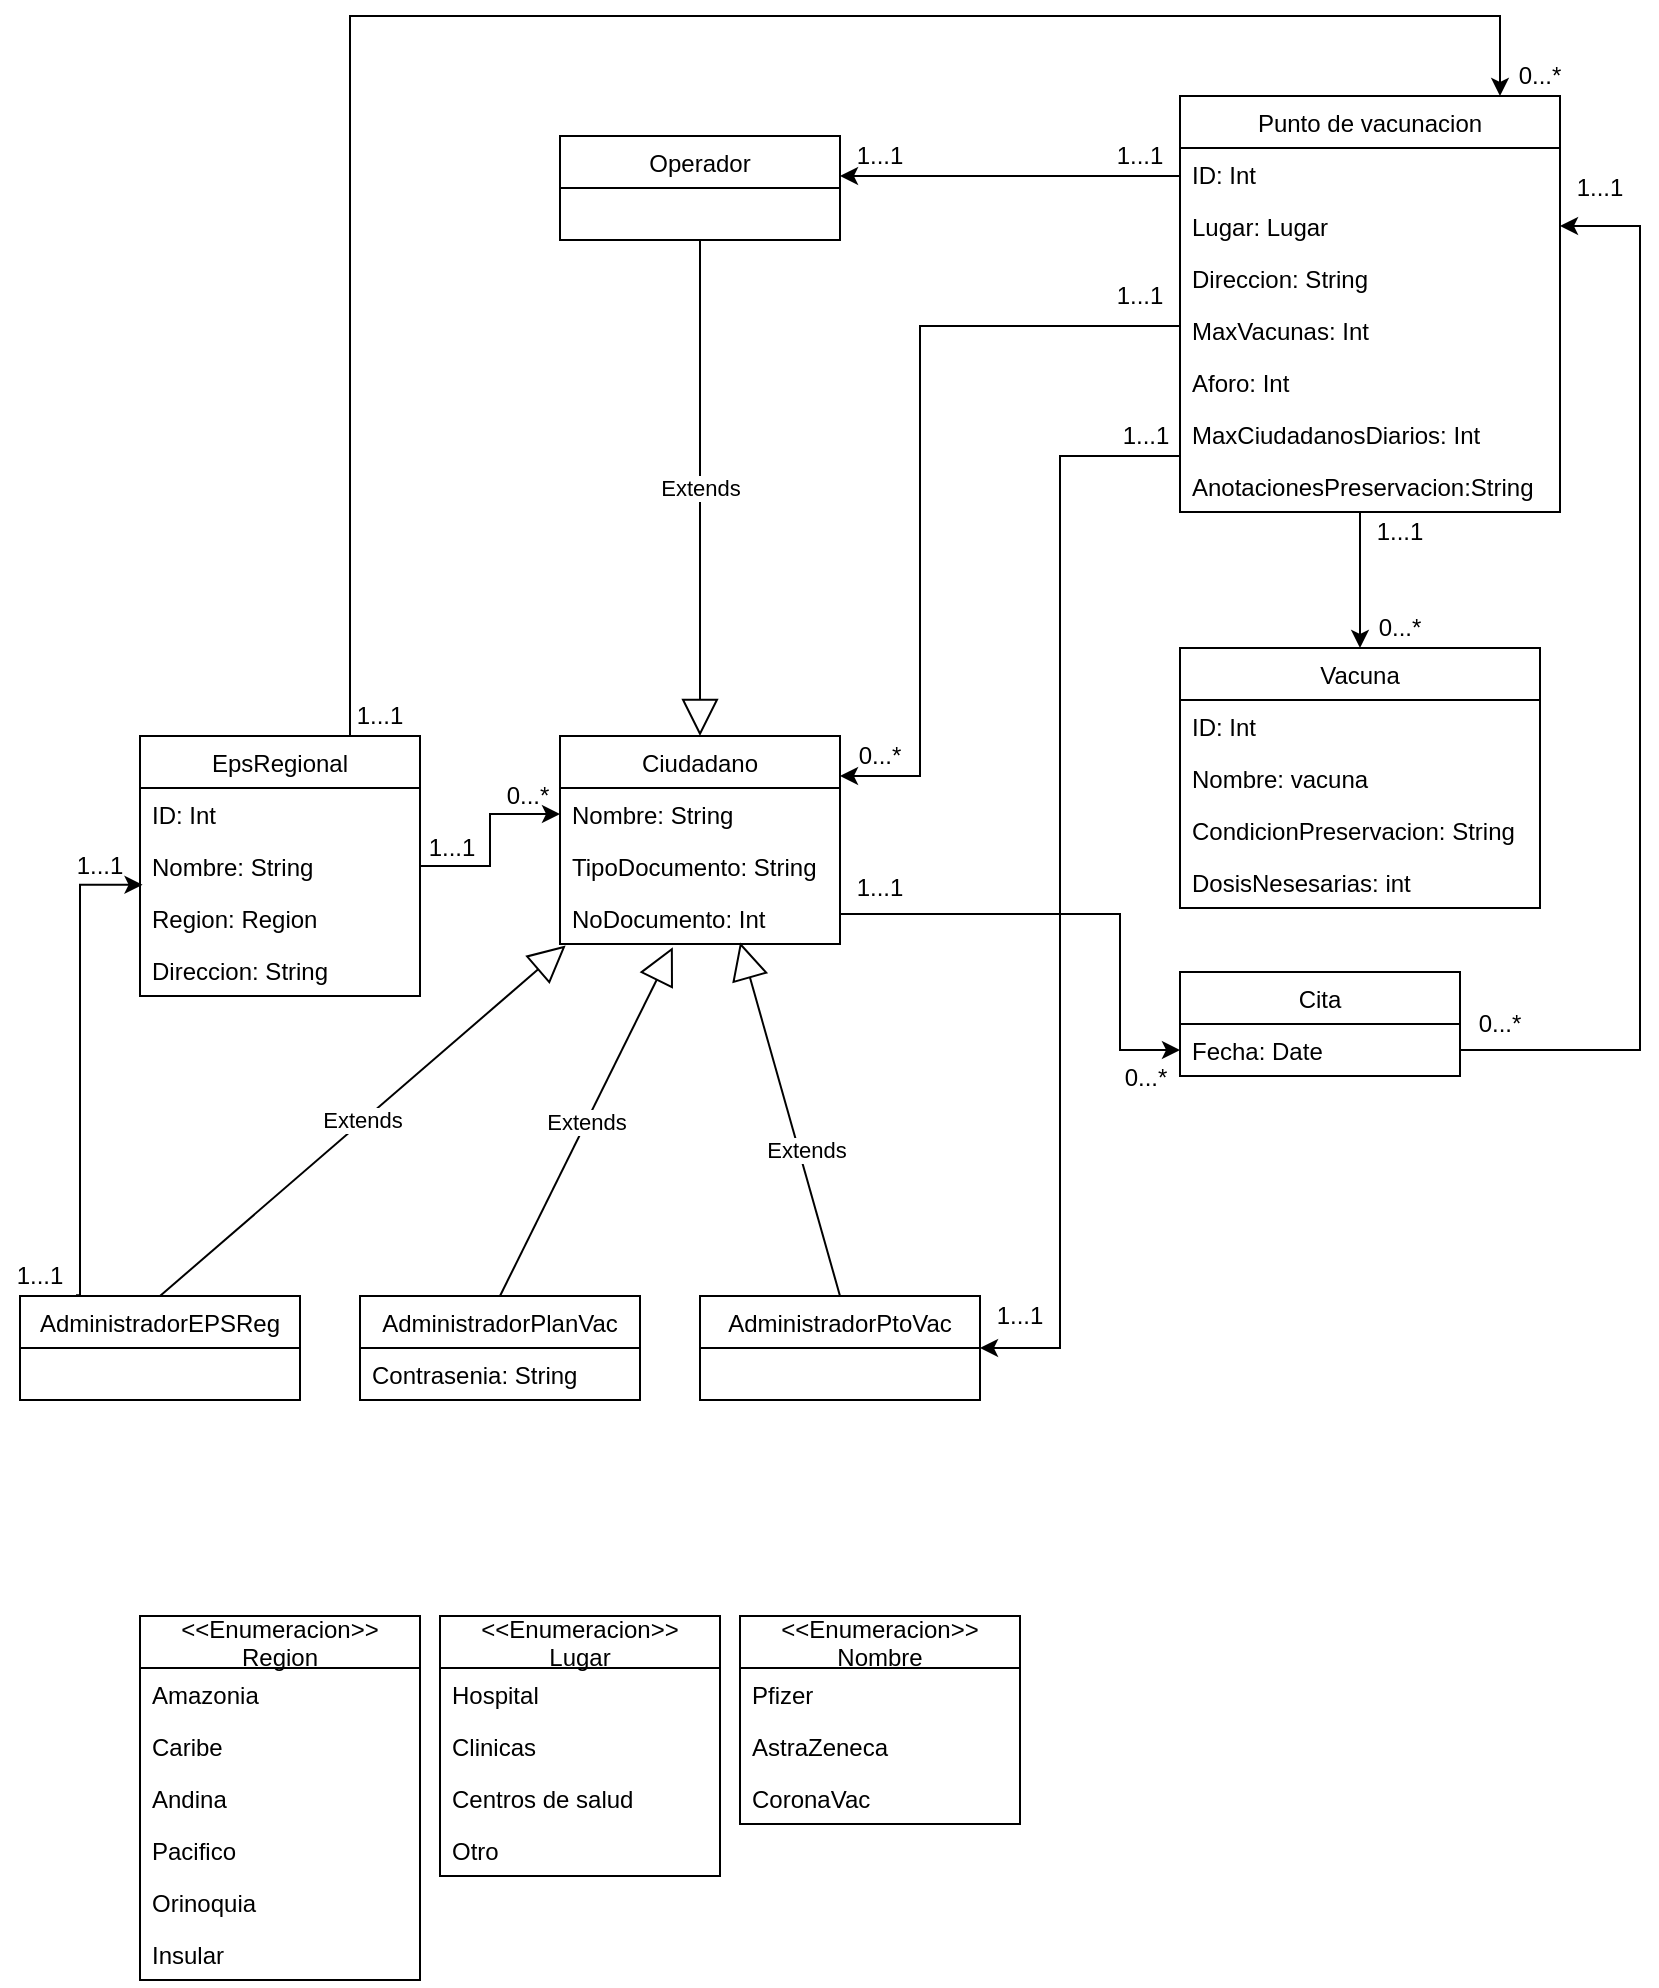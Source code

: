 <mxfile version="14.4.3" type="device"><diagram id="Utj_BHzjIjPsaNrAFF_P" name="Página-1"><mxGraphModel dx="1026" dy="1763" grid="1" gridSize="10" guides="1" tooltips="1" connect="1" arrows="1" fold="1" page="1" pageScale="1" pageWidth="827" pageHeight="1169" math="0" shadow="0"><root><mxCell id="0"/><mxCell id="1" parent="0"/><mxCell id="eYTltS9e0ojf7HYsj2jd-9" value="Ciudadano" style="swimlane;fontStyle=0;childLayout=stackLayout;horizontal=1;startSize=26;fillColor=none;horizontalStack=0;resizeParent=1;resizeParentMax=0;resizeLast=0;collapsible=1;marginBottom=0;" parent="1" vertex="1"><mxGeometry x="360" y="320" width="140" height="104" as="geometry"/></mxCell><mxCell id="eYTltS9e0ojf7HYsj2jd-10" value="Nombre: String" style="text;strokeColor=none;fillColor=none;align=left;verticalAlign=top;spacingLeft=4;spacingRight=4;overflow=hidden;rotatable=0;points=[[0,0.5],[1,0.5]];portConstraint=eastwest;" parent="eYTltS9e0ojf7HYsj2jd-9" vertex="1"><mxGeometry y="26" width="140" height="26" as="geometry"/></mxCell><mxCell id="eYTltS9e0ojf7HYsj2jd-11" value="TipoDocumento: String" style="text;strokeColor=none;fillColor=none;align=left;verticalAlign=top;spacingLeft=4;spacingRight=4;overflow=hidden;rotatable=0;points=[[0,0.5],[1,0.5]];portConstraint=eastwest;" parent="eYTltS9e0ojf7HYsj2jd-9" vertex="1"><mxGeometry y="52" width="140" height="26" as="geometry"/></mxCell><mxCell id="eYTltS9e0ojf7HYsj2jd-92" value="NoDocumento: Int" style="text;strokeColor=none;fillColor=none;align=left;verticalAlign=top;spacingLeft=4;spacingRight=4;overflow=hidden;rotatable=0;points=[[0,0.5],[1,0.5]];portConstraint=eastwest;" parent="eYTltS9e0ojf7HYsj2jd-9" vertex="1"><mxGeometry y="78" width="140" height="26" as="geometry"/></mxCell><mxCell id="eYTltS9e0ojf7HYsj2jd-13" value="Punto de vacunacion" style="swimlane;fontStyle=0;childLayout=stackLayout;horizontal=1;startSize=26;fillColor=none;horizontalStack=0;resizeParent=1;resizeParentMax=0;resizeLast=0;collapsible=1;marginBottom=0;" parent="1" vertex="1"><mxGeometry x="670" width="190" height="208" as="geometry"/></mxCell><mxCell id="AWba_yvAwQWxIe90KkcF-26" value="ID: Int" style="text;strokeColor=none;fillColor=none;align=left;verticalAlign=top;spacingLeft=4;spacingRight=4;overflow=hidden;rotatable=0;points=[[0,0.5],[1,0.5]];portConstraint=eastwest;" parent="eYTltS9e0ojf7HYsj2jd-13" vertex="1"><mxGeometry y="26" width="190" height="26" as="geometry"/></mxCell><mxCell id="eYTltS9e0ojf7HYsj2jd-14" value="Lugar: Lugar" style="text;strokeColor=none;fillColor=none;align=left;verticalAlign=top;spacingLeft=4;spacingRight=4;overflow=hidden;rotatable=0;points=[[0,0.5],[1,0.5]];portConstraint=eastwest;" parent="eYTltS9e0ojf7HYsj2jd-13" vertex="1"><mxGeometry y="52" width="190" height="26" as="geometry"/></mxCell><mxCell id="eYTltS9e0ojf7HYsj2jd-15" value="Direccion: String" style="text;strokeColor=none;fillColor=none;align=left;verticalAlign=top;spacingLeft=4;spacingRight=4;overflow=hidden;rotatable=0;points=[[0,0.5],[1,0.5]];portConstraint=eastwest;" parent="eYTltS9e0ojf7HYsj2jd-13" vertex="1"><mxGeometry y="78" width="190" height="26" as="geometry"/></mxCell><mxCell id="eYTltS9e0ojf7HYsj2jd-16" value="MaxVacunas: Int" style="text;strokeColor=none;fillColor=none;align=left;verticalAlign=top;spacingLeft=4;spacingRight=4;overflow=hidden;rotatable=0;points=[[0,0.5],[1,0.5]];portConstraint=eastwest;" parent="eYTltS9e0ojf7HYsj2jd-13" vertex="1"><mxGeometry y="104" width="190" height="26" as="geometry"/></mxCell><mxCell id="eYTltS9e0ojf7HYsj2jd-120" value="Aforo: Int" style="text;strokeColor=none;fillColor=none;align=left;verticalAlign=top;spacingLeft=4;spacingRight=4;overflow=hidden;rotatable=0;points=[[0,0.5],[1,0.5]];portConstraint=eastwest;" parent="eYTltS9e0ojf7HYsj2jd-13" vertex="1"><mxGeometry y="130" width="190" height="26" as="geometry"/></mxCell><mxCell id="eYTltS9e0ojf7HYsj2jd-123" value="MaxCiudadanosDiarios: Int" style="text;strokeColor=none;fillColor=none;align=left;verticalAlign=top;spacingLeft=4;spacingRight=4;overflow=hidden;rotatable=0;points=[[0,0.5],[1,0.5]];portConstraint=eastwest;" parent="eYTltS9e0ojf7HYsj2jd-13" vertex="1"><mxGeometry y="156" width="190" height="26" as="geometry"/></mxCell><mxCell id="eYTltS9e0ojf7HYsj2jd-122" value="AnotacionesPreservacion:String" style="text;strokeColor=none;fillColor=none;align=left;verticalAlign=top;spacingLeft=4;spacingRight=4;overflow=hidden;rotatable=0;points=[[0,0.5],[1,0.5]];portConstraint=eastwest;" parent="eYTltS9e0ojf7HYsj2jd-13" vertex="1"><mxGeometry y="182" width="190" height="26" as="geometry"/></mxCell><mxCell id="eYTltS9e0ojf7HYsj2jd-48" style="edgeStyle=orthogonalEdgeStyle;rounded=0;orthogonalLoop=1;jettySize=auto;html=1;exitX=0.75;exitY=0;exitDx=0;exitDy=0;" parent="1" source="eYTltS9e0ojf7HYsj2jd-17" edge="1"><mxGeometry relative="1" as="geometry"><mxPoint x="830" as="targetPoint"/><Array as="points"><mxPoint x="255" y="-40"/><mxPoint x="830" y="-40"/></Array></mxGeometry></mxCell><mxCell id="eYTltS9e0ojf7HYsj2jd-17" value="EpsRegional" style="swimlane;fontStyle=0;childLayout=stackLayout;horizontal=1;startSize=26;fillColor=none;horizontalStack=0;resizeParent=1;resizeParentMax=0;resizeLast=0;collapsible=1;marginBottom=0;" parent="1" vertex="1"><mxGeometry x="150" y="320" width="140" height="130" as="geometry"/></mxCell><mxCell id="AWba_yvAwQWxIe90KkcF-31" value="ID: Int" style="text;strokeColor=none;fillColor=none;align=left;verticalAlign=top;spacingLeft=4;spacingRight=4;overflow=hidden;rotatable=0;points=[[0,0.5],[1,0.5]];portConstraint=eastwest;" parent="eYTltS9e0ojf7HYsj2jd-17" vertex="1"><mxGeometry y="26" width="140" height="26" as="geometry"/></mxCell><mxCell id="eYTltS9e0ojf7HYsj2jd-18" value="Nombre: String" style="text;strokeColor=none;fillColor=none;align=left;verticalAlign=top;spacingLeft=4;spacingRight=4;overflow=hidden;rotatable=0;points=[[0,0.5],[1,0.5]];portConstraint=eastwest;" parent="eYTltS9e0ojf7HYsj2jd-17" vertex="1"><mxGeometry y="52" width="140" height="26" as="geometry"/></mxCell><mxCell id="eYTltS9e0ojf7HYsj2jd-110" value="Region: Region" style="text;strokeColor=none;fillColor=none;align=left;verticalAlign=top;spacingLeft=4;spacingRight=4;overflow=hidden;rotatable=0;points=[[0,0.5],[1,0.5]];portConstraint=eastwest;" parent="eYTltS9e0ojf7HYsj2jd-17" vertex="1"><mxGeometry y="78" width="140" height="26" as="geometry"/></mxCell><mxCell id="eYTltS9e0ojf7HYsj2jd-111" value="Direccion: String" style="text;strokeColor=none;fillColor=none;align=left;verticalAlign=top;spacingLeft=4;spacingRight=4;overflow=hidden;rotatable=0;points=[[0,0.5],[1,0.5]];portConstraint=eastwest;" parent="eYTltS9e0ojf7HYsj2jd-17" vertex="1"><mxGeometry y="104" width="140" height="26" as="geometry"/></mxCell><mxCell id="eYTltS9e0ojf7HYsj2jd-21" value="Cita" style="swimlane;fontStyle=0;childLayout=stackLayout;horizontal=1;startSize=26;fillColor=none;horizontalStack=0;resizeParent=1;resizeParentMax=0;resizeLast=0;collapsible=1;marginBottom=0;" parent="1" vertex="1"><mxGeometry x="670" y="438" width="140" height="52" as="geometry"/></mxCell><mxCell id="eYTltS9e0ojf7HYsj2jd-22" value="Fecha: Date" style="text;strokeColor=none;fillColor=none;align=left;verticalAlign=top;spacingLeft=4;spacingRight=4;overflow=hidden;rotatable=0;points=[[0,0.5],[1,0.5]];portConstraint=eastwest;" parent="eYTltS9e0ojf7HYsj2jd-21" vertex="1"><mxGeometry y="26" width="140" height="26" as="geometry"/></mxCell><mxCell id="eYTltS9e0ojf7HYsj2jd-29" value="Vacuna" style="swimlane;fontStyle=0;childLayout=stackLayout;horizontal=1;startSize=26;fillColor=none;horizontalStack=0;resizeParent=1;resizeParentMax=0;resizeLast=0;collapsible=1;marginBottom=0;" parent="1" vertex="1"><mxGeometry x="670" y="276" width="180" height="130" as="geometry"/></mxCell><mxCell id="AWba_yvAwQWxIe90KkcF-27" value="ID: Int" style="text;strokeColor=none;fillColor=none;align=left;verticalAlign=top;spacingLeft=4;spacingRight=4;overflow=hidden;rotatable=0;points=[[0,0.5],[1,0.5]];portConstraint=eastwest;" parent="eYTltS9e0ojf7HYsj2jd-29" vertex="1"><mxGeometry y="26" width="180" height="26" as="geometry"/></mxCell><mxCell id="eYTltS9e0ojf7HYsj2jd-125" value="Nombre: vacuna" style="text;strokeColor=none;fillColor=none;align=left;verticalAlign=top;spacingLeft=4;spacingRight=4;overflow=hidden;rotatable=0;points=[[0,0.5],[1,0.5]];portConstraint=eastwest;" parent="eYTltS9e0ojf7HYsj2jd-29" vertex="1"><mxGeometry y="52" width="180" height="26" as="geometry"/></mxCell><mxCell id="eYTltS9e0ojf7HYsj2jd-30" value="CondicionPreservacion: String" style="text;strokeColor=none;fillColor=none;align=left;verticalAlign=top;spacingLeft=4;spacingRight=4;overflow=hidden;rotatable=0;points=[[0,0.5],[1,0.5]];portConstraint=eastwest;" parent="eYTltS9e0ojf7HYsj2jd-29" vertex="1"><mxGeometry y="78" width="180" height="26" as="geometry"/></mxCell><mxCell id="eYTltS9e0ojf7HYsj2jd-31" value="DosisNesesarias: int" style="text;strokeColor=none;fillColor=none;align=left;verticalAlign=top;spacingLeft=4;spacingRight=4;overflow=hidden;rotatable=0;points=[[0,0.5],[1,0.5]];portConstraint=eastwest;" parent="eYTltS9e0ojf7HYsj2jd-29" vertex="1"><mxGeometry y="104" width="180" height="26" as="geometry"/></mxCell><mxCell id="eYTltS9e0ojf7HYsj2jd-46" style="edgeStyle=orthogonalEdgeStyle;rounded=0;orthogonalLoop=1;jettySize=auto;html=1;exitX=1;exitY=0.5;exitDx=0;exitDy=0;entryX=0;entryY=0.5;entryDx=0;entryDy=0;" parent="1" source="eYTltS9e0ojf7HYsj2jd-18" target="eYTltS9e0ojf7HYsj2jd-10" edge="1"><mxGeometry relative="1" as="geometry"/></mxCell><mxCell id="eYTltS9e0ojf7HYsj2jd-49" style="edgeStyle=orthogonalEdgeStyle;rounded=0;orthogonalLoop=1;jettySize=auto;html=1;exitX=1;exitY=0.5;exitDx=0;exitDy=0;entryX=0;entryY=0.5;entryDx=0;entryDy=0;" parent="1" source="eYTltS9e0ojf7HYsj2jd-92" target="eYTltS9e0ojf7HYsj2jd-22" edge="1"><mxGeometry relative="1" as="geometry"><mxPoint x="670" y="440" as="targetPoint"/><Array as="points"><mxPoint x="500" y="409"/><mxPoint x="640" y="409"/><mxPoint x="640" y="477"/></Array></mxGeometry></mxCell><mxCell id="eYTltS9e0ojf7HYsj2jd-52" style="edgeStyle=orthogonalEdgeStyle;rounded=0;orthogonalLoop=1;jettySize=auto;html=1;exitX=1;exitY=0.5;exitDx=0;exitDy=0;entryX=1;entryY=0.5;entryDx=0;entryDy=0;" parent="1" source="eYTltS9e0ojf7HYsj2jd-22" target="eYTltS9e0ojf7HYsj2jd-14" edge="1"><mxGeometry relative="1" as="geometry"><Array as="points"><mxPoint x="900" y="477"/><mxPoint x="900" y="65"/></Array></mxGeometry></mxCell><mxCell id="eYTltS9e0ojf7HYsj2jd-90" style="edgeStyle=orthogonalEdgeStyle;rounded=0;orthogonalLoop=1;jettySize=auto;html=1;exitX=0;exitY=0.5;exitDx=0;exitDy=0;" parent="1" source="eYTltS9e0ojf7HYsj2jd-15" edge="1"><mxGeometry relative="1" as="geometry"><mxPoint x="500" y="340" as="targetPoint"/><Array as="points"><mxPoint x="670" y="115"/><mxPoint x="540" y="115"/><mxPoint x="540" y="340"/><mxPoint x="500" y="340"/></Array></mxGeometry></mxCell><mxCell id="eYTltS9e0ojf7HYsj2jd-103" value="&lt;&lt;Enumeracion&gt;&gt;&#10;Region" style="swimlane;fontStyle=0;childLayout=stackLayout;horizontal=1;startSize=26;fillColor=none;horizontalStack=0;resizeParent=1;resizeParentMax=0;resizeLast=0;collapsible=1;marginBottom=0;" parent="1" vertex="1"><mxGeometry x="150" y="760" width="140" height="182" as="geometry"/></mxCell><mxCell id="eYTltS9e0ojf7HYsj2jd-104" value="Amazonia" style="text;strokeColor=none;fillColor=none;align=left;verticalAlign=top;spacingLeft=4;spacingRight=4;overflow=hidden;rotatable=0;points=[[0,0.5],[1,0.5]];portConstraint=eastwest;" parent="eYTltS9e0ojf7HYsj2jd-103" vertex="1"><mxGeometry y="26" width="140" height="26" as="geometry"/></mxCell><mxCell id="eYTltS9e0ojf7HYsj2jd-105" value="Caribe" style="text;strokeColor=none;fillColor=none;align=left;verticalAlign=top;spacingLeft=4;spacingRight=4;overflow=hidden;rotatable=0;points=[[0,0.5],[1,0.5]];portConstraint=eastwest;" parent="eYTltS9e0ojf7HYsj2jd-103" vertex="1"><mxGeometry y="52" width="140" height="26" as="geometry"/></mxCell><mxCell id="eYTltS9e0ojf7HYsj2jd-107" value="Andina" style="text;strokeColor=none;fillColor=none;align=left;verticalAlign=top;spacingLeft=4;spacingRight=4;overflow=hidden;rotatable=0;points=[[0,0.5],[1,0.5]];portConstraint=eastwest;" parent="eYTltS9e0ojf7HYsj2jd-103" vertex="1"><mxGeometry y="78" width="140" height="26" as="geometry"/></mxCell><mxCell id="eYTltS9e0ojf7HYsj2jd-108" value="Pacifico" style="text;strokeColor=none;fillColor=none;align=left;verticalAlign=top;spacingLeft=4;spacingRight=4;overflow=hidden;rotatable=0;points=[[0,0.5],[1,0.5]];portConstraint=eastwest;" parent="eYTltS9e0ojf7HYsj2jd-103" vertex="1"><mxGeometry y="104" width="140" height="26" as="geometry"/></mxCell><mxCell id="eYTltS9e0ojf7HYsj2jd-106" value="Orinoquia" style="text;strokeColor=none;fillColor=none;align=left;verticalAlign=top;spacingLeft=4;spacingRight=4;overflow=hidden;rotatable=0;points=[[0,0.5],[1,0.5]];portConstraint=eastwest;" parent="eYTltS9e0ojf7HYsj2jd-103" vertex="1"><mxGeometry y="130" width="140" height="26" as="geometry"/></mxCell><mxCell id="eYTltS9e0ojf7HYsj2jd-109" value="Insular" style="text;strokeColor=none;fillColor=none;align=left;verticalAlign=top;spacingLeft=4;spacingRight=4;overflow=hidden;rotatable=0;points=[[0,0.5],[1,0.5]];portConstraint=eastwest;" parent="eYTltS9e0ojf7HYsj2jd-103" vertex="1"><mxGeometry y="156" width="140" height="26" as="geometry"/></mxCell><mxCell id="eYTltS9e0ojf7HYsj2jd-114" value="&lt;&lt;Enumeracion&gt;&gt;&#10;Lugar" style="swimlane;fontStyle=0;childLayout=stackLayout;horizontal=1;startSize=26;fillColor=none;horizontalStack=0;resizeParent=1;resizeParentMax=0;resizeLast=0;collapsible=1;marginBottom=0;" parent="1" vertex="1"><mxGeometry x="300" y="760" width="140" height="130" as="geometry"/></mxCell><mxCell id="eYTltS9e0ojf7HYsj2jd-115" value="Hospital" style="text;strokeColor=none;fillColor=none;align=left;verticalAlign=top;spacingLeft=4;spacingRight=4;overflow=hidden;rotatable=0;points=[[0,0.5],[1,0.5]];portConstraint=eastwest;" parent="eYTltS9e0ojf7HYsj2jd-114" vertex="1"><mxGeometry y="26" width="140" height="26" as="geometry"/></mxCell><mxCell id="eYTltS9e0ojf7HYsj2jd-116" value="Clinicas" style="text;strokeColor=none;fillColor=none;align=left;verticalAlign=top;spacingLeft=4;spacingRight=4;overflow=hidden;rotatable=0;points=[[0,0.5],[1,0.5]];portConstraint=eastwest;" parent="eYTltS9e0ojf7HYsj2jd-114" vertex="1"><mxGeometry y="52" width="140" height="26" as="geometry"/></mxCell><mxCell id="eYTltS9e0ojf7HYsj2jd-117" value="Centros de salud" style="text;strokeColor=none;fillColor=none;align=left;verticalAlign=top;spacingLeft=4;spacingRight=4;overflow=hidden;rotatable=0;points=[[0,0.5],[1,0.5]];portConstraint=eastwest;" parent="eYTltS9e0ojf7HYsj2jd-114" vertex="1"><mxGeometry y="78" width="140" height="26" as="geometry"/></mxCell><mxCell id="eYTltS9e0ojf7HYsj2jd-118" value="Otro" style="text;strokeColor=none;fillColor=none;align=left;verticalAlign=top;spacingLeft=4;spacingRight=4;overflow=hidden;rotatable=0;points=[[0,0.5],[1,0.5]];portConstraint=eastwest;" parent="eYTltS9e0ojf7HYsj2jd-114" vertex="1"><mxGeometry y="104" width="140" height="26" as="geometry"/></mxCell><mxCell id="eYTltS9e0ojf7HYsj2jd-126" value="&lt;&lt;Enumeracion&gt;&gt;&#10;Nombre" style="swimlane;fontStyle=0;childLayout=stackLayout;horizontal=1;startSize=26;fillColor=none;horizontalStack=0;resizeParent=1;resizeParentMax=0;resizeLast=0;collapsible=1;marginBottom=0;" parent="1" vertex="1"><mxGeometry x="450" y="760" width="140" height="104" as="geometry"/></mxCell><mxCell id="eYTltS9e0ojf7HYsj2jd-127" value="Pfizer" style="text;strokeColor=none;fillColor=none;align=left;verticalAlign=top;spacingLeft=4;spacingRight=4;overflow=hidden;rotatable=0;points=[[0,0.5],[1,0.5]];portConstraint=eastwest;" parent="eYTltS9e0ojf7HYsj2jd-126" vertex="1"><mxGeometry y="26" width="140" height="26" as="geometry"/></mxCell><mxCell id="eYTltS9e0ojf7HYsj2jd-128" value="AstraZeneca" style="text;strokeColor=none;fillColor=none;align=left;verticalAlign=top;spacingLeft=4;spacingRight=4;overflow=hidden;rotatable=0;points=[[0,0.5],[1,0.5]];portConstraint=eastwest;" parent="eYTltS9e0ojf7HYsj2jd-126" vertex="1"><mxGeometry y="52" width="140" height="26" as="geometry"/></mxCell><mxCell id="eYTltS9e0ojf7HYsj2jd-129" value="CoronaVac" style="text;strokeColor=none;fillColor=none;align=left;verticalAlign=top;spacingLeft=4;spacingRight=4;overflow=hidden;rotatable=0;points=[[0,0.5],[1,0.5]];portConstraint=eastwest;" parent="eYTltS9e0ojf7HYsj2jd-126" vertex="1"><mxGeometry y="78" width="140" height="26" as="geometry"/></mxCell><mxCell id="eYTltS9e0ojf7HYsj2jd-131" style="edgeStyle=orthogonalEdgeStyle;rounded=0;orthogonalLoop=1;jettySize=auto;html=1;entryX=0.5;entryY=0;entryDx=0;entryDy=0;" parent="1" target="eYTltS9e0ojf7HYsj2jd-29" edge="1"><mxGeometry relative="1" as="geometry"><Array as="points"><mxPoint x="760" y="208"/></Array><mxPoint x="760" y="208" as="sourcePoint"/></mxGeometry></mxCell><mxCell id="AWba_yvAwQWxIe90KkcF-4" style="edgeStyle=orthogonalEdgeStyle;rounded=0;orthogonalLoop=1;jettySize=auto;html=1;exitX=0.2;exitY=-0.008;exitDx=0;exitDy=0;entryX=0.009;entryY=-0.138;entryDx=0;entryDy=0;entryPerimeter=0;exitPerimeter=0;" parent="1" source="AWba_yvAwQWxIe90KkcF-5" target="eYTltS9e0ojf7HYsj2jd-110" edge="1"><mxGeometry relative="1" as="geometry"><Array as="points"><mxPoint x="120" y="600"/><mxPoint x="120" y="394"/></Array></mxGeometry></mxCell><mxCell id="eYTltS9e0ojf7HYsj2jd-144" value="Operador" style="swimlane;fontStyle=0;childLayout=stackLayout;horizontal=1;startSize=26;fillColor=none;horizontalStack=0;resizeParent=1;resizeParentMax=0;resizeLast=0;collapsible=1;marginBottom=0;" parent="1" vertex="1"><mxGeometry x="360" y="20" width="140" height="52" as="geometry"/></mxCell><mxCell id="eYTltS9e0ojf7HYsj2jd-148" value="Extends" style="endArrow=block;endSize=16;endFill=0;html=1;entryX=0.5;entryY=0;entryDx=0;entryDy=0;exitX=0.5;exitY=1;exitDx=0;exitDy=0;" parent="1" source="eYTltS9e0ojf7HYsj2jd-144" target="eYTltS9e0ojf7HYsj2jd-9" edge="1"><mxGeometry width="160" relative="1" as="geometry"><mxPoint x="450" y="90" as="sourcePoint"/><mxPoint x="610" y="570" as="targetPoint"/></mxGeometry></mxCell><mxCell id="MPoKaEhSqcePY716yXjN-3" value="0...*" style="text;html=1;strokeColor=none;fillColor=none;align=center;verticalAlign=middle;whiteSpace=wrap;rounded=0;" parent="1" vertex="1"><mxGeometry x="830" y="-20" width="40" height="20" as="geometry"/></mxCell><mxCell id="MPoKaEhSqcePY716yXjN-4" value="0...*" style="text;html=1;strokeColor=none;fillColor=none;align=center;verticalAlign=middle;whiteSpace=wrap;rounded=0;" parent="1" vertex="1"><mxGeometry x="324" y="340" width="40" height="20" as="geometry"/></mxCell><mxCell id="MPoKaEhSqcePY716yXjN-5" value="0...*" style="text;html=1;strokeColor=none;fillColor=none;align=center;verticalAlign=middle;whiteSpace=wrap;rounded=0;" parent="1" vertex="1"><mxGeometry x="500" y="320" width="40" height="20" as="geometry"/></mxCell><mxCell id="MPoKaEhSqcePY716yXjN-6" value="0...*" style="text;html=1;strokeColor=none;fillColor=none;align=center;verticalAlign=middle;whiteSpace=wrap;rounded=0;" parent="1" vertex="1"><mxGeometry x="633" y="481" width="40" height="20" as="geometry"/></mxCell><mxCell id="MPoKaEhSqcePY716yXjN-7" value="0...*" style="text;html=1;strokeColor=none;fillColor=none;align=center;verticalAlign=middle;whiteSpace=wrap;rounded=0;" parent="1" vertex="1"><mxGeometry x="760" y="256" width="40" height="20" as="geometry"/></mxCell><mxCell id="MPoKaEhSqcePY716yXjN-8" value="1...1" style="text;html=1;strokeColor=none;fillColor=none;align=center;verticalAlign=middle;whiteSpace=wrap;rounded=0;" parent="1" vertex="1"><mxGeometry x="860" y="36" width="40" height="20" as="geometry"/></mxCell><mxCell id="MPoKaEhSqcePY716yXjN-9" value="1...1" style="text;html=1;strokeColor=none;fillColor=none;align=center;verticalAlign=middle;whiteSpace=wrap;rounded=0;" parent="1" vertex="1"><mxGeometry x="500" y="20" width="40" height="20" as="geometry"/></mxCell><mxCell id="mjEwLMGGK8ymJ7FMqS9Y-1" value="1...1" style="text;html=1;strokeColor=none;fillColor=none;align=center;verticalAlign=middle;whiteSpace=wrap;rounded=0;" parent="1" vertex="1"><mxGeometry x="630" y="90" width="40" height="20" as="geometry"/></mxCell><mxCell id="mjEwLMGGK8ymJ7FMqS9Y-2" value="1...1" style="text;html=1;strokeColor=none;fillColor=none;align=center;verticalAlign=middle;whiteSpace=wrap;rounded=0;" parent="1" vertex="1"><mxGeometry x="630" y="20" width="40" height="20" as="geometry"/></mxCell><mxCell id="mjEwLMGGK8ymJ7FMqS9Y-5" value="0...*" style="text;html=1;strokeColor=none;fillColor=none;align=center;verticalAlign=middle;whiteSpace=wrap;rounded=0;" parent="1" vertex="1"><mxGeometry x="810" y="454" width="40" height="20" as="geometry"/></mxCell><mxCell id="mjEwLMGGK8ymJ7FMqS9Y-7" value="1...1" style="text;html=1;strokeColor=none;fillColor=none;align=center;verticalAlign=middle;whiteSpace=wrap;rounded=0;" parent="1" vertex="1"><mxGeometry x="286" y="366" width="40" height="20" as="geometry"/></mxCell><mxCell id="mjEwLMGGK8ymJ7FMqS9Y-8" value="1...1" style="text;html=1;strokeColor=none;fillColor=none;align=center;verticalAlign=middle;whiteSpace=wrap;rounded=0;" parent="1" vertex="1"><mxGeometry x="760" y="208" width="40" height="20" as="geometry"/></mxCell><mxCell id="mjEwLMGGK8ymJ7FMqS9Y-9" value="1...1" style="text;html=1;strokeColor=none;fillColor=none;align=center;verticalAlign=middle;whiteSpace=wrap;rounded=0;" parent="1" vertex="1"><mxGeometry x="500" y="386" width="40" height="20" as="geometry"/></mxCell><mxCell id="mjEwLMGGK8ymJ7FMqS9Y-12" value="1...1" style="text;html=1;strokeColor=none;fillColor=none;align=center;verticalAlign=middle;whiteSpace=wrap;rounded=0;" parent="1" vertex="1"><mxGeometry x="250" y="300" width="40" height="20" as="geometry"/></mxCell><mxCell id="AWba_yvAwQWxIe90KkcF-5" value="AdministradorEPSReg" style="swimlane;fontStyle=0;childLayout=stackLayout;horizontal=1;startSize=26;fillColor=none;horizontalStack=0;resizeParent=1;resizeParentMax=0;resizeLast=0;collapsible=1;marginBottom=0;" parent="1" vertex="1"><mxGeometry x="90" y="600" width="140" height="52" as="geometry"/></mxCell><mxCell id="AWba_yvAwQWxIe90KkcF-7" value="AdministradorPlanVac" style="swimlane;fontStyle=0;childLayout=stackLayout;horizontal=1;startSize=26;fillColor=none;horizontalStack=0;resizeParent=1;resizeParentMax=0;resizeLast=0;collapsible=1;marginBottom=0;" parent="1" vertex="1"><mxGeometry x="260" y="600" width="140" height="52" as="geometry"/></mxCell><mxCell id="AWba_yvAwQWxIe90KkcF-25" value="Contrasenia: String" style="text;strokeColor=none;fillColor=none;align=left;verticalAlign=top;spacingLeft=4;spacingRight=4;overflow=hidden;rotatable=0;points=[[0,0.5],[1,0.5]];portConstraint=eastwest;" parent="AWba_yvAwQWxIe90KkcF-7" vertex="1"><mxGeometry y="26" width="140" height="26" as="geometry"/></mxCell><mxCell id="AWba_yvAwQWxIe90KkcF-9" value="AdministradorPtoVac" style="swimlane;fontStyle=0;childLayout=stackLayout;horizontal=1;startSize=26;fillColor=none;horizontalStack=0;resizeParent=1;resizeParentMax=0;resizeLast=0;collapsible=1;marginBottom=0;" parent="1" vertex="1"><mxGeometry x="430" y="600" width="140" height="52" as="geometry"/></mxCell><mxCell id="AWba_yvAwQWxIe90KkcF-11" style="edgeStyle=orthogonalEdgeStyle;rounded=0;orthogonalLoop=1;jettySize=auto;html=1;entryX=1;entryY=0.5;entryDx=0;entryDy=0;" parent="1" target="AWba_yvAwQWxIe90KkcF-9" edge="1"><mxGeometry relative="1" as="geometry"><mxPoint x="570" y="729" as="targetPoint"/><Array as="points"><mxPoint x="670" y="180"/><mxPoint x="610" y="180"/><mxPoint x="610" y="626"/></Array><mxPoint x="670" y="180" as="sourcePoint"/></mxGeometry></mxCell><mxCell id="AWba_yvAwQWxIe90KkcF-12" value="1...1" style="text;html=1;strokeColor=none;fillColor=none;align=center;verticalAlign=middle;whiteSpace=wrap;rounded=0;" parent="1" vertex="1"><mxGeometry x="633" y="160" width="40" height="20" as="geometry"/></mxCell><mxCell id="AWba_yvAwQWxIe90KkcF-13" value="1...1" style="text;html=1;strokeColor=none;fillColor=none;align=center;verticalAlign=middle;whiteSpace=wrap;rounded=0;" parent="1" vertex="1"><mxGeometry x="570" y="600" width="40" height="20" as="geometry"/></mxCell><mxCell id="AWba_yvAwQWxIe90KkcF-14" value="Extends" style="endArrow=block;endSize=16;endFill=0;html=1;exitX=0.5;exitY=0;exitDx=0;exitDy=0;entryX=0.02;entryY=1.031;entryDx=0;entryDy=0;entryPerimeter=0;" parent="1" source="AWba_yvAwQWxIe90KkcF-5" target="eYTltS9e0ojf7HYsj2jd-92" edge="1"><mxGeometry width="160" relative="1" as="geometry"><mxPoint x="180" y="690" as="sourcePoint"/><mxPoint x="286.8" y="611.194" as="targetPoint"/></mxGeometry></mxCell><mxCell id="AWba_yvAwQWxIe90KkcF-15" value="Extends" style="endArrow=block;endSize=16;endFill=0;html=1;exitX=0.5;exitY=0;exitDx=0;exitDy=0;entryX=0.403;entryY=1.062;entryDx=0;entryDy=0;entryPerimeter=0;" parent="1" source="AWba_yvAwQWxIe90KkcF-7" target="eYTltS9e0ojf7HYsj2jd-92" edge="1"><mxGeometry width="160" relative="1" as="geometry"><mxPoint x="190" y="700" as="sourcePoint"/><mxPoint x="339.58" y="615.198" as="targetPoint"/></mxGeometry></mxCell><mxCell id="AWba_yvAwQWxIe90KkcF-16" value="Extends" style="endArrow=block;endSize=16;endFill=0;html=1;exitX=0.5;exitY=0;exitDx=0;exitDy=0;entryX=0.643;entryY=0.969;entryDx=0;entryDy=0;entryPerimeter=0;" parent="1" source="AWba_yvAwQWxIe90KkcF-9" target="eYTltS9e0ojf7HYsj2jd-92" edge="1"><mxGeometry x="-0.184" y="-4" width="160" relative="1" as="geometry"><mxPoint x="350" y="700" as="sourcePoint"/><mxPoint x="382" y="610" as="targetPoint"/><Array as="points"/><mxPoint as="offset"/></mxGeometry></mxCell><mxCell id="AWba_yvAwQWxIe90KkcF-17" style="edgeStyle=orthogonalEdgeStyle;rounded=0;orthogonalLoop=1;jettySize=auto;html=1;" parent="1" edge="1"><mxGeometry relative="1" as="geometry"><mxPoint x="500" y="40" as="targetPoint"/><Array as="points"><mxPoint x="500" y="40"/></Array><mxPoint x="670" y="40" as="sourcePoint"/></mxGeometry></mxCell><mxCell id="AWba_yvAwQWxIe90KkcF-21" value="1...1" style="text;html=1;strokeColor=none;fillColor=none;align=center;verticalAlign=middle;whiteSpace=wrap;rounded=0;" parent="1" vertex="1"><mxGeometry x="80" y="580" width="40" height="20" as="geometry"/></mxCell><mxCell id="AWba_yvAwQWxIe90KkcF-22" value="1...1" style="text;html=1;strokeColor=none;fillColor=none;align=center;verticalAlign=middle;whiteSpace=wrap;rounded=0;" parent="1" vertex="1"><mxGeometry x="110" y="375" width="40" height="20" as="geometry"/></mxCell></root></mxGraphModel></diagram></mxfile>
